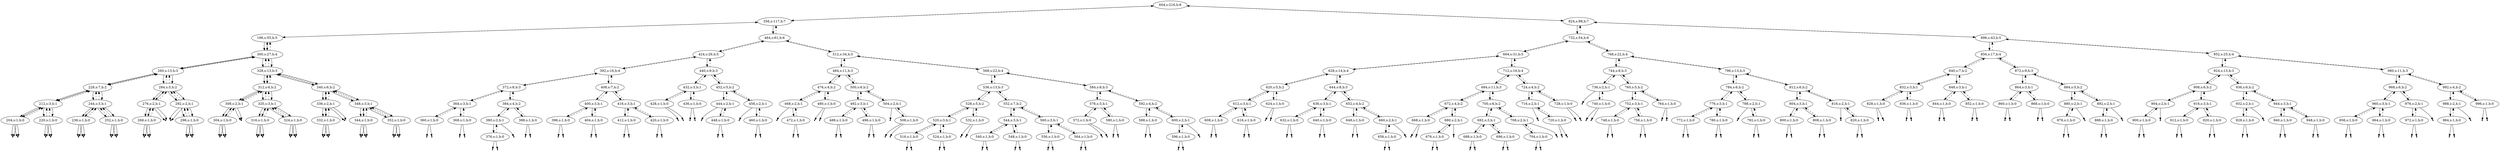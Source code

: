 digraph Blahblah{
{rank = same ; "604"};
nulll204 [shape=point];
204 -> nulll204;
204[label="204,s:1,h:0"];
204 -> 212[style=dashed];
nullr204 [shape=point];
204 -> nullr204;
212 -> 204;
212[label="212,s:3,h:1"];
212 -> 228[style=dashed];
nulll220 [shape=point];
220 -> nulll220;
220[label="220,s:1,h:0"];
220 -> 212[style=dashed];
nullr220 [shape=point];
220 -> nullr220;
212 -> 220;
228 -> 212;
228[label="228,s:7,h:2"];
228 -> 260[style=dashed];
nulll236 [shape=point];
236 -> nulll236;
236[label="236,s:1,h:0"];
236 -> 244[style=dashed];
nullr236 [shape=point];
236 -> nullr236;
244 -> 236;
244[label="244,s:3,h:1"];
244 -> 228[style=dashed];
nulll252 [shape=point];
252 -> nulll252;
252[label="252,s:1,h:0"];
252 -> 244[style=dashed];
nullr252 [shape=point];
252 -> nullr252;
244 -> 252;
228 -> 244;
260 -> 228;
260[label="260,s:13,h:3"];
260 -> 300[style=dashed];
nulll268 [shape=point];
268 -> nulll268;
268[label="268,s:1,h:0"];
268 -> 276[style=dashed];
nullr268 [shape=point];
268 -> nullr268;
276 -> 268;
276[label="276,s:2,h:1"];
276 -> 284[style=dashed];
nullr276 [shape=point];
276 -> nullr276;
284 -> 276;
284[label="284,s:5,h:2"];
284 -> 260[style=dashed];
nulll292 [shape=point];
292 -> nulll292;
292[label="292,s:2,h:1"];
292 -> 284[style=dashed];
nulll296 [shape=point];
296 -> nulll296;
296[label="296,s:1,h:0"];
296 -> 292[style=dashed];
nullr296 [shape=point];
296 -> nullr296;
292 -> 296;
284 -> 292;
260 -> 284;
300 -> 260;
300[label="300,s:27,h:4"];
300 -> 196[style=dashed];
nulll304 [shape=point];
304 -> nulll304;
304[label="304,s:1,h:0"];
304 -> 308[style=dashed];
nullr304 [shape=point];
304 -> nullr304;
308 -> 304;
308[label="308,s:2,h:1"];
308 -> 312[style=dashed];
nullr308 [shape=point];
308 -> nullr308;
312 -> 308;
312[label="312,s:6,h:2"];
312 -> 328[style=dashed];
nulll316 [shape=point];
316 -> nulll316;
316[label="316,s:1,h:0"];
316 -> 320[style=dashed];
nullr316 [shape=point];
316 -> nullr316;
320 -> 316;
320[label="320,s:3,h:1"];
320 -> 312[style=dashed];
nulll324 [shape=point];
324 -> nulll324;
324[label="324,s:1,h:0"];
324 -> 320[style=dashed];
nullr324 [shape=point];
324 -> nullr324;
320 -> 324;
312 -> 320;
328 -> 312;
328[label="328,s:13,h:3"];
328 -> 300[style=dashed];
nulll332 [shape=point];
332 -> nulll332;
332[label="332,s:1,h:0"];
332 -> 336[style=dashed];
nullr332 [shape=point];
332 -> nullr332;
336 -> 332;
336[label="336,s:2,h:1"];
336 -> 340[style=dashed];
nullr336 [shape=point];
336 -> nullr336;
340 -> 336;
340[label="340,s:6,h:2"];
340 -> 328[style=dashed];
nulll344 [shape=point];
344 -> nulll344;
344[label="344,s:1,h:0"];
344 -> 348[style=dashed];
nullr344 [shape=point];
344 -> nullr344;
348 -> 344;
348[label="348,s:3,h:1"];
348 -> 340[style=dashed];
nulll352 [shape=point];
352 -> nulll352;
352[label="352,s:1,h:0"];
352 -> 348[style=dashed];
nullr352 [shape=point];
352 -> nullr352;
348 -> 352;
340 -> 348;
328 -> 340;
300 -> 328;
196 -> 300;
196[label="196,s:55,h:5"];
196 -> 356[style=dashed];
nulll204 [shape=point];
204 -> nulll204;
204[label="204,s:1,h:0"];
204 -> 212[style=dashed];
nullr204 [shape=point];
204 -> nullr204;
212 -> 204;
212[label="212,s:3,h:1"];
212 -> 228[style=dashed];
nulll220 [shape=point];
220 -> nulll220;
220[label="220,s:1,h:0"];
220 -> 212[style=dashed];
nullr220 [shape=point];
220 -> nullr220;
212 -> 220;
228 -> 212;
228[label="228,s:7,h:2"];
228 -> 260[style=dashed];
nulll236 [shape=point];
236 -> nulll236;
236[label="236,s:1,h:0"];
236 -> 244[style=dashed];
nullr236 [shape=point];
236 -> nullr236;
244 -> 236;
244[label="244,s:3,h:1"];
244 -> 228[style=dashed];
nulll252 [shape=point];
252 -> nulll252;
252[label="252,s:1,h:0"];
252 -> 244[style=dashed];
nullr252 [shape=point];
252 -> nullr252;
244 -> 252;
228 -> 244;
260 -> 228;
260[label="260,s:13,h:3"];
260 -> 300[style=dashed];
nulll268 [shape=point];
268 -> nulll268;
268[label="268,s:1,h:0"];
268 -> 276[style=dashed];
nullr268 [shape=point];
268 -> nullr268;
276 -> 268;
276[label="276,s:2,h:1"];
276 -> 284[style=dashed];
nullr276 [shape=point];
276 -> nullr276;
284 -> 276;
284[label="284,s:5,h:2"];
284 -> 260[style=dashed];
nulll292 [shape=point];
292 -> nulll292;
292[label="292,s:2,h:1"];
292 -> 284[style=dashed];
nulll296 [shape=point];
296 -> nulll296;
296[label="296,s:1,h:0"];
296 -> 292[style=dashed];
nullr296 [shape=point];
296 -> nullr296;
292 -> 296;
284 -> 292;
260 -> 284;
300 -> 260;
300[label="300,s:27,h:4"];
300 -> 196[style=dashed];
nulll304 [shape=point];
304 -> nulll304;
304[label="304,s:1,h:0"];
304 -> 308[style=dashed];
nullr304 [shape=point];
304 -> nullr304;
308 -> 304;
308[label="308,s:2,h:1"];
308 -> 312[style=dashed];
nullr308 [shape=point];
308 -> nullr308;
312 -> 308;
312[label="312,s:6,h:2"];
312 -> 328[style=dashed];
nulll316 [shape=point];
316 -> nulll316;
316[label="316,s:1,h:0"];
316 -> 320[style=dashed];
nullr316 [shape=point];
316 -> nullr316;
320 -> 316;
320[label="320,s:3,h:1"];
320 -> 312[style=dashed];
nulll324 [shape=point];
324 -> nulll324;
324[label="324,s:1,h:0"];
324 -> 320[style=dashed];
nullr324 [shape=point];
324 -> nullr324;
320 -> 324;
312 -> 320;
328 -> 312;
328[label="328,s:13,h:3"];
328 -> 300[style=dashed];
nulll332 [shape=point];
332 -> nulll332;
332[label="332,s:1,h:0"];
332 -> 336[style=dashed];
nullr332 [shape=point];
332 -> nullr332;
336 -> 332;
336[label="336,s:2,h:1"];
336 -> 340[style=dashed];
nullr336 [shape=point];
336 -> nullr336;
340 -> 336;
340[label="340,s:6,h:2"];
340 -> 328[style=dashed];
nulll344 [shape=point];
344 -> nulll344;
344[label="344,s:1,h:0"];
344 -> 348[style=dashed];
nullr344 [shape=point];
344 -> nullr344;
348 -> 344;
348[label="348,s:3,h:1"];
348 -> 340[style=dashed];
nulll352 [shape=point];
352 -> nulll352;
352[label="352,s:1,h:0"];
352 -> 348[style=dashed];
nullr352 [shape=point];
352 -> nullr352;
348 -> 352;
340 -> 348;
328 -> 340;
300 -> 328;
196 -> 300;
356 -> 196;
356[label="356,s:117,h:7"];
356 -> 604[style=dashed];
nulll360 [shape=point];
360 -> nulll360;
360[label="360,s:1,h:0"];
360 -> 364[style=dashed];
nullr360 [shape=point];
360 -> nullr360;
364 -> 360;
364[label="364,s:3,h:1"];
364 -> 372[style=dashed];
nulll368 [shape=point];
368 -> nulll368;
368[label="368,s:1,h:0"];
368 -> 364[style=dashed];
nullr368 [shape=point];
368 -> nullr368;
364 -> 368;
372 -> 364;
372[label="372,s:8,h:3"];
372 -> 392[style=dashed];
nulll376 [shape=point];
376 -> nulll376;
376[label="376,s:1,h:0"];
376 -> 380[style=dashed];
nullr376 [shape=point];
376 -> nullr376;
380 -> 376;
380[label="380,s:2,h:1"];
380 -> 384[style=dashed];
nullr380 [shape=point];
380 -> nullr380;
384 -> 380;
384[label="384,s:4,h:2"];
384 -> 372[style=dashed];
nulll388 [shape=point];
388 -> nulll388;
388[label="388,s:1,h:0"];
388 -> 384[style=dashed];
nullr388 [shape=point];
388 -> nullr388;
384 -> 388;
372 -> 384;
392 -> 372;
392[label="392,s:16,h:4"];
392 -> 424[style=dashed];
nulll396 [shape=point];
396 -> nulll396;
396[label="396,s:1,h:0"];
396 -> 400[style=dashed];
nullr396 [shape=point];
396 -> nullr396;
400 -> 396;
400[label="400,s:3,h:1"];
400 -> 408[style=dashed];
nulll404 [shape=point];
404 -> nulll404;
404[label="404,s:1,h:0"];
404 -> 400[style=dashed];
nullr404 [shape=point];
404 -> nullr404;
400 -> 404;
408 -> 400;
408[label="408,s:7,h:2"];
408 -> 392[style=dashed];
nulll412 [shape=point];
412 -> nulll412;
412[label="412,s:1,h:0"];
412 -> 416[style=dashed];
nullr412 [shape=point];
412 -> nullr412;
416 -> 412;
416[label="416,s:3,h:1"];
416 -> 408[style=dashed];
nulll420 [shape=point];
420 -> nulll420;
420[label="420,s:1,h:0"];
420 -> 416[style=dashed];
nullr420 [shape=point];
420 -> nullr420;
416 -> 420;
408 -> 416;
392 -> 408;
424 -> 392;
424[label="424,s:26,h:5"];
424 -> 464[style=dashed];
nulll428 [shape=point];
428 -> nulll428;
428[label="428,s:1,h:0"];
428 -> 432[style=dashed];
nullr428 [shape=point];
428 -> nullr428;
432 -> 428;
432[label="432,s:3,h:1"];
432 -> 440[style=dashed];
nulll436 [shape=point];
436 -> nulll436;
436[label="436,s:1,h:0"];
436 -> 432[style=dashed];
nullr436 [shape=point];
436 -> nullr436;
432 -> 436;
440 -> 432;
440[label="440,s:9,h:3"];
440 -> 424[style=dashed];
nulll444 [shape=point];
444 -> nulll444;
444[label="444,s:2,h:1"];
444 -> 452[style=dashed];
nulll448 [shape=point];
448 -> nulll448;
448[label="448,s:1,h:0"];
448 -> 444[style=dashed];
nullr448 [shape=point];
448 -> nullr448;
444 -> 448;
452 -> 444;
452[label="452,s:5,h:2"];
452 -> 440[style=dashed];
nulll456 [shape=point];
456 -> nulll456;
456[label="456,s:2,h:1"];
456 -> 452[style=dashed];
nulll460 [shape=point];
460 -> nulll460;
460[label="460,s:1,h:0"];
460 -> 456[style=dashed];
nullr460 [shape=point];
460 -> nullr460;
456 -> 460;
452 -> 456;
440 -> 452;
424 -> 440;
464 -> 424;
464[label="464,s:61,h:6"];
464 -> 356[style=dashed];
nulll468 [shape=point];
468 -> nulll468;
468[label="468,s:2,h:1"];
468 -> 476[style=dashed];
nulll472 [shape=point];
472 -> nulll472;
472[label="472,s:1,h:0"];
472 -> 468[style=dashed];
nullr472 [shape=point];
472 -> nullr472;
468 -> 472;
476 -> 468;
476[label="476,s:4,h:2"];
476 -> 484[style=dashed];
nulll480 [shape=point];
480 -> nulll480;
480[label="480,s:1,h:0"];
480 -> 476[style=dashed];
nullr480 [shape=point];
480 -> nullr480;
476 -> 480;
484 -> 476;
484[label="484,s:11,h:3"];
484 -> 512[style=dashed];
nulll488 [shape=point];
488 -> nulll488;
488[label="488,s:1,h:0"];
488 -> 492[style=dashed];
nullr488 [shape=point];
488 -> nullr488;
492 -> 488;
492[label="492,s:3,h:1"];
492 -> 500[style=dashed];
nulll496 [shape=point];
496 -> nulll496;
496[label="496,s:1,h:0"];
496 -> 492[style=dashed];
nullr496 [shape=point];
496 -> nullr496;
492 -> 496;
500 -> 492;
500[label="500,s:6,h:2"];
500 -> 484[style=dashed];
nulll504 [shape=point];
504 -> nulll504;
504[label="504,s:2,h:1"];
504 -> 500[style=dashed];
nulll508 [shape=point];
508 -> nulll508;
508[label="508,s:1,h:0"];
508 -> 504[style=dashed];
nullr508 [shape=point];
508 -> nullr508;
504 -> 508;
500 -> 504;
484 -> 500;
512 -> 484;
512[label="512,s:34,h:5"];
512 -> 464[style=dashed];
nulll516 [shape=point];
516 -> nulll516;
516[label="516,s:1,h:0"];
516 -> 520[style=dashed];
nullr516 [shape=point];
516 -> nullr516;
520 -> 516;
520[label="520,s:3,h:1"];
520 -> 528[style=dashed];
nulll524 [shape=point];
524 -> nulll524;
524[label="524,s:1,h:0"];
524 -> 520[style=dashed];
nullr524 [shape=point];
524 -> nullr524;
520 -> 524;
528 -> 520;
528[label="528,s:5,h:2"];
528 -> 536[style=dashed];
nulll532 [shape=point];
532 -> nulll532;
532[label="532,s:1,h:0"];
532 -> 528[style=dashed];
nullr532 [shape=point];
532 -> nullr532;
528 -> 532;
536 -> 528;
536[label="536,s:13,h:3"];
536 -> 568[style=dashed];
nulll540 [shape=point];
540 -> nulll540;
540[label="540,s:1,h:0"];
540 -> 544[style=dashed];
nullr540 [shape=point];
540 -> nullr540;
544 -> 540;
544[label="544,s:3,h:1"];
544 -> 552[style=dashed];
nulll548 [shape=point];
548 -> nulll548;
548[label="548,s:1,h:0"];
548 -> 544[style=dashed];
nullr548 [shape=point];
548 -> nullr548;
544 -> 548;
552 -> 544;
552[label="552,s:7,h:2"];
552 -> 536[style=dashed];
nulll556 [shape=point];
556 -> nulll556;
556[label="556,s:1,h:0"];
556 -> 560[style=dashed];
nullr556 [shape=point];
556 -> nullr556;
560 -> 556;
560[label="560,s:3,h:1"];
560 -> 552[style=dashed];
nulll564 [shape=point];
564 -> nulll564;
564[label="564,s:1,h:0"];
564 -> 560[style=dashed];
nullr564 [shape=point];
564 -> nullr564;
560 -> 564;
552 -> 560;
536 -> 552;
568 -> 536;
568[label="568,s:22,h:4"];
568 -> 512[style=dashed];
nulll572 [shape=point];
572 -> nulll572;
572[label="572,s:1,h:0"];
572 -> 576[style=dashed];
nullr572 [shape=point];
572 -> nullr572;
576 -> 572;
576[label="576,s:3,h:1"];
576 -> 584[style=dashed];
nulll580 [shape=point];
580 -> nulll580;
580[label="580,s:1,h:0"];
580 -> 576[style=dashed];
nullr580 [shape=point];
580 -> nullr580;
576 -> 580;
584 -> 576;
584[label="584,s:8,h:3"];
584 -> 568[style=dashed];
nulll588 [shape=point];
588 -> nulll588;
588[label="588,s:1,h:0"];
588 -> 592[style=dashed];
nullr588 [shape=point];
588 -> nullr588;
592 -> 588;
592[label="592,s:4,h:2"];
592 -> 584[style=dashed];
nulll596 [shape=point];
596 -> nulll596;
596[label="596,s:1,h:0"];
596 -> 600[style=dashed];
nullr596 [shape=point];
596 -> nullr596;
600 -> 596;
600[label="600,s:2,h:1"];
600 -> 592[style=dashed];
nullr600 [shape=point];
600 -> nullr600;
592 -> 600;
584 -> 592;
568 -> 584;
512 -> 568;
464 -> 512;
356 -> 464;
604 -> 356;
604[label="604,s:216,h:8"];
nulll608 [shape=point];
608 -> nulll608;
608[label="608,s:1,h:0"];
608 -> 612[style=dashed];
nullr608 [shape=point];
608 -> nullr608;
612 -> 608;
612[label="612,s:3,h:1"];
612 -> 620[style=dashed];
nulll616 [shape=point];
616 -> nulll616;
616[label="616,s:1,h:0"];
616 -> 612[style=dashed];
nullr616 [shape=point];
616 -> nullr616;
612 -> 616;
620 -> 612;
620[label="620,s:5,h:2"];
620 -> 628[style=dashed];
nulll624 [shape=point];
624 -> nulll624;
624[label="624,s:1,h:0"];
624 -> 620[style=dashed];
nullr624 [shape=point];
624 -> nullr624;
620 -> 624;
628 -> 620;
628[label="628,s:14,h:4"];
628 -> 664[style=dashed];
nulll632 [shape=point];
632 -> nulll632;
632[label="632,s:1,h:0"];
632 -> 636[style=dashed];
nullr632 [shape=point];
632 -> nullr632;
636 -> 632;
636[label="636,s:3,h:1"];
636 -> 644[style=dashed];
nulll640 [shape=point];
640 -> nulll640;
640[label="640,s:1,h:0"];
640 -> 636[style=dashed];
nullr640 [shape=point];
640 -> nullr640;
636 -> 640;
644 -> 636;
644[label="644,s:8,h:3"];
644 -> 628[style=dashed];
nulll648 [shape=point];
648 -> nulll648;
648[label="648,s:1,h:0"];
648 -> 652[style=dashed];
nullr648 [shape=point];
648 -> nullr648;
652 -> 648;
652[label="652,s:4,h:2"];
652 -> 644[style=dashed];
nulll656 [shape=point];
656 -> nulll656;
656[label="656,s:1,h:0"];
656 -> 660[style=dashed];
nullr656 [shape=point];
656 -> nullr656;
660 -> 656;
660[label="660,s:2,h:1"];
660 -> 652[style=dashed];
nullr660 [shape=point];
660 -> nullr660;
652 -> 660;
644 -> 652;
628 -> 644;
664 -> 628;
664[label="664,s:31,h:5"];
664 -> 732[style=dashed];
nulll668 [shape=point];
668 -> nulll668;
668[label="668,s:1,h:0"];
668 -> 672[style=dashed];
nullr668 [shape=point];
668 -> nullr668;
672 -> 668;
672[label="672,s:4,h:2"];
672 -> 684[style=dashed];
nulll676 [shape=point];
676 -> nulll676;
676[label="676,s:1,h:0"];
676 -> 680[style=dashed];
nullr676 [shape=point];
676 -> nullr676;
680 -> 676;
680[label="680,s:2,h:1"];
680 -> 672[style=dashed];
nullr680 [shape=point];
680 -> nullr680;
672 -> 680;
684 -> 672;
684[label="684,s:11,h:3"];
684 -> 712[style=dashed];
nulll688 [shape=point];
688 -> nulll688;
688[label="688,s:1,h:0"];
688 -> 692[style=dashed];
nullr688 [shape=point];
688 -> nullr688;
692 -> 688;
692[label="692,s:3,h:1"];
692 -> 700[style=dashed];
nulll696 [shape=point];
696 -> nulll696;
696[label="696,s:1,h:0"];
696 -> 692[style=dashed];
nullr696 [shape=point];
696 -> nullr696;
692 -> 696;
700 -> 692;
700[label="700,s:6,h:2"];
700 -> 684[style=dashed];
nulll704 [shape=point];
704 -> nulll704;
704[label="704,s:1,h:0"];
704 -> 708[style=dashed];
nullr704 [shape=point];
704 -> nullr704;
708 -> 704;
708[label="708,s:2,h:1"];
708 -> 700[style=dashed];
nullr708 [shape=point];
708 -> nullr708;
700 -> 708;
684 -> 700;
712 -> 684;
712[label="712,s:16,h:4"];
712 -> 664[style=dashed];
nulll716 [shape=point];
716 -> nulll716;
716[label="716,s:2,h:1"];
716 -> 724[style=dashed];
nulll720 [shape=point];
720 -> nulll720;
720[label="720,s:1,h:0"];
720 -> 716[style=dashed];
nullr720 [shape=point];
720 -> nullr720;
716 -> 720;
724 -> 716;
724[label="724,s:4,h:2"];
724 -> 712[style=dashed];
nulll728 [shape=point];
728 -> nulll728;
728[label="728,s:1,h:0"];
728 -> 724[style=dashed];
nullr728 [shape=point];
728 -> nullr728;
724 -> 728;
712 -> 724;
664 -> 712;
732 -> 664;
732[label="732,s:54,h:6"];
732 -> 824[style=dashed];
nulll736 [shape=point];
736 -> nulll736;
736[label="736,s:2,h:1"];
736 -> 744[style=dashed];
nulll740 [shape=point];
740 -> nulll740;
740[label="740,s:1,h:0"];
740 -> 736[style=dashed];
nullr740 [shape=point];
740 -> nullr740;
736 -> 740;
744 -> 736;
744[label="744,s:8,h:3"];
744 -> 768[style=dashed];
nulll748 [shape=point];
748 -> nulll748;
748[label="748,s:1,h:0"];
748 -> 752[style=dashed];
nullr748 [shape=point];
748 -> nullr748;
752 -> 748;
752[label="752,s:3,h:1"];
752 -> 760[style=dashed];
nulll756 [shape=point];
756 -> nulll756;
756[label="756,s:1,h:0"];
756 -> 752[style=dashed];
nullr756 [shape=point];
756 -> nullr756;
752 -> 756;
760 -> 752;
760[label="760,s:5,h:2"];
760 -> 744[style=dashed];
nulll764 [shape=point];
764 -> nulll764;
764[label="764,s:1,h:0"];
764 -> 760[style=dashed];
nullr764 [shape=point];
764 -> nullr764;
760 -> 764;
744 -> 760;
768 -> 744;
768[label="768,s:22,h:4"];
768 -> 732[style=dashed];
nulll772 [shape=point];
772 -> nulll772;
772[label="772,s:1,h:0"];
772 -> 776[style=dashed];
nullr772 [shape=point];
772 -> nullr772;
776 -> 772;
776[label="776,s:3,h:1"];
776 -> 784[style=dashed];
nulll780 [shape=point];
780 -> nulll780;
780[label="780,s:1,h:0"];
780 -> 776[style=dashed];
nullr780 [shape=point];
780 -> nullr780;
776 -> 780;
784 -> 776;
784[label="784,s:6,h:2"];
784 -> 796[style=dashed];
nulll788 [shape=point];
788 -> nulll788;
788[label="788,s:2,h:1"];
788 -> 784[style=dashed];
nulll792 [shape=point];
792 -> nulll792;
792[label="792,s:1,h:0"];
792 -> 788[style=dashed];
nullr792 [shape=point];
792 -> nullr792;
788 -> 792;
784 -> 788;
796 -> 784;
796[label="796,s:13,h:3"];
796 -> 768[style=dashed];
nulll800 [shape=point];
800 -> nulll800;
800[label="800,s:1,h:0"];
800 -> 804[style=dashed];
nullr800 [shape=point];
800 -> nullr800;
804 -> 800;
804[label="804,s:3,h:1"];
804 -> 812[style=dashed];
nulll808 [shape=point];
808 -> nulll808;
808[label="808,s:1,h:0"];
808 -> 804[style=dashed];
nullr808 [shape=point];
808 -> nullr808;
804 -> 808;
812 -> 804;
812[label="812,s:6,h:2"];
812 -> 796[style=dashed];
nulll816 [shape=point];
816 -> nulll816;
816[label="816,s:2,h:1"];
816 -> 812[style=dashed];
nulll820 [shape=point];
820 -> nulll820;
820[label="820,s:1,h:0"];
820 -> 816[style=dashed];
nullr820 [shape=point];
820 -> nullr820;
816 -> 820;
812 -> 816;
796 -> 812;
768 -> 796;
732 -> 768;
824 -> 732;
824[label="824,s:98,h:7"];
824 -> 604[style=dashed];
nulll828 [shape=point];
828 -> nulll828;
828[label="828,s:1,h:0"];
828 -> 832[style=dashed];
nullr828 [shape=point];
828 -> nullr828;
832 -> 828;
832[label="832,s:3,h:1"];
832 -> 840[style=dashed];
nulll836 [shape=point];
836 -> nulll836;
836[label="836,s:1,h:0"];
836 -> 832[style=dashed];
nullr836 [shape=point];
836 -> nullr836;
832 -> 836;
840 -> 832;
840[label="840,s:7,h:2"];
840 -> 856[style=dashed];
nulll844 [shape=point];
844 -> nulll844;
844[label="844,s:1,h:0"];
844 -> 848[style=dashed];
nullr844 [shape=point];
844 -> nullr844;
848 -> 844;
848[label="848,s:3,h:1"];
848 -> 840[style=dashed];
nulll852 [shape=point];
852 -> nulll852;
852[label="852,s:1,h:0"];
852 -> 848[style=dashed];
nullr852 [shape=point];
852 -> nullr852;
848 -> 852;
840 -> 848;
856 -> 840;
856[label="856,s:17,h:4"];
856 -> 896[style=dashed];
nulll860 [shape=point];
860 -> nulll860;
860[label="860,s:1,h:0"];
860 -> 864[style=dashed];
nullr860 [shape=point];
860 -> nullr860;
864 -> 860;
864[label="864,s:3,h:1"];
864 -> 872[style=dashed];
nulll868 [shape=point];
868 -> nulll868;
868[label="868,s:1,h:0"];
868 -> 864[style=dashed];
nullr868 [shape=point];
868 -> nullr868;
864 -> 868;
872 -> 864;
872[label="872,s:9,h:3"];
872 -> 856[style=dashed];
nulll876 [shape=point];
876 -> nulll876;
876[label="876,s:1,h:0"];
876 -> 880[style=dashed];
nullr876 [shape=point];
876 -> nullr876;
880 -> 876;
880[label="880,s:2,h:1"];
880 -> 884[style=dashed];
nullr880 [shape=point];
880 -> nullr880;
884 -> 880;
884[label="884,s:5,h:2"];
884 -> 872[style=dashed];
nulll888 [shape=point];
888 -> nulll888;
888[label="888,s:1,h:0"];
888 -> 892[style=dashed];
nullr888 [shape=point];
888 -> nullr888;
892 -> 888;
892[label="892,s:2,h:1"];
892 -> 884[style=dashed];
nullr892 [shape=point];
892 -> nullr892;
884 -> 892;
872 -> 884;
856 -> 872;
896 -> 856;
896[label="896,s:43,h:5"];
896 -> 824[style=dashed];
nulll900 [shape=point];
900 -> nulll900;
900[label="900,s:1,h:0"];
900 -> 904[style=dashed];
nullr900 [shape=point];
900 -> nullr900;
904 -> 900;
904[label="904,s:2,h:1"];
904 -> 908[style=dashed];
nullr904 [shape=point];
904 -> nullr904;
908 -> 904;
908[label="908,s:6,h:2"];
908 -> 924[style=dashed];
nulll912 [shape=point];
912 -> nulll912;
912[label="912,s:1,h:0"];
912 -> 916[style=dashed];
nullr912 [shape=point];
912 -> nullr912;
916 -> 912;
916[label="916,s:3,h:1"];
916 -> 908[style=dashed];
nulll920 [shape=point];
920 -> nulll920;
920[label="920,s:1,h:0"];
920 -> 916[style=dashed];
nullr920 [shape=point];
920 -> nullr920;
916 -> 920;
908 -> 916;
924 -> 908;
924[label="924,s:13,h:3"];
924 -> 952[style=dashed];
nulll928 [shape=point];
928 -> nulll928;
928[label="928,s:1,h:0"];
928 -> 932[style=dashed];
nullr928 [shape=point];
928 -> nullr928;
932 -> 928;
932[label="932,s:2,h:1"];
932 -> 936[style=dashed];
nullr932 [shape=point];
932 -> nullr932;
936 -> 932;
936[label="936,s:6,h:2"];
936 -> 924[style=dashed];
nulll940 [shape=point];
940 -> nulll940;
940[label="940,s:1,h:0"];
940 -> 944[style=dashed];
nullr940 [shape=point];
940 -> nullr940;
944 -> 940;
944[label="944,s:3,h:1"];
944 -> 936[style=dashed];
nulll948 [shape=point];
948 -> nulll948;
948[label="948,s:1,h:0"];
948 -> 944[style=dashed];
nullr948 [shape=point];
948 -> nullr948;
944 -> 948;
936 -> 944;
924 -> 936;
952 -> 924;
952[label="952,s:25,h:4"];
952 -> 896[style=dashed];
nulll956 [shape=point];
956 -> nulll956;
956[label="956,s:1,h:0"];
956 -> 960[style=dashed];
nullr956 [shape=point];
956 -> nullr956;
960 -> 956;
960[label="960,s:3,h:1"];
960 -> 968[style=dashed];
nulll964 [shape=point];
964 -> nulll964;
964[label="964,s:1,h:0"];
964 -> 960[style=dashed];
nullr964 [shape=point];
964 -> nullr964;
960 -> 964;
968 -> 960;
968[label="968,s:6,h:2"];
968 -> 980[style=dashed];
nulll972 [shape=point];
972 -> nulll972;
972[label="972,s:1,h:0"];
972 -> 976[style=dashed];
nullr972 [shape=point];
972 -> nullr972;
976 -> 972;
976[label="976,s:2,h:1"];
976 -> 968[style=dashed];
nullr976 [shape=point];
976 -> nullr976;
968 -> 976;
980 -> 968;
980[label="980,s:11,h:3"];
980 -> 952[style=dashed];
nulll984 [shape=point];
984 -> nulll984;
984[label="984,s:1,h:0"];
984 -> 988[style=dashed];
nullr984 [shape=point];
984 -> nullr984;
988 -> 984;
988[label="988,s:2,h:1"];
988 -> 992[style=dashed];
nullr988 [shape=point];
988 -> nullr988;
992 -> 988;
992[label="992,s:4,h:2"];
992 -> 980[style=dashed];
nulll996 [shape=point];
996 -> nulll996;
996[label="996,s:1,h:0"];
996 -> 992[style=dashed];
nullr996 [shape=point];
996 -> nullr996;
992 -> 996;
980 -> 992;
952 -> 980;
896 -> 952;
824 -> 896;
604 -> 824;
}